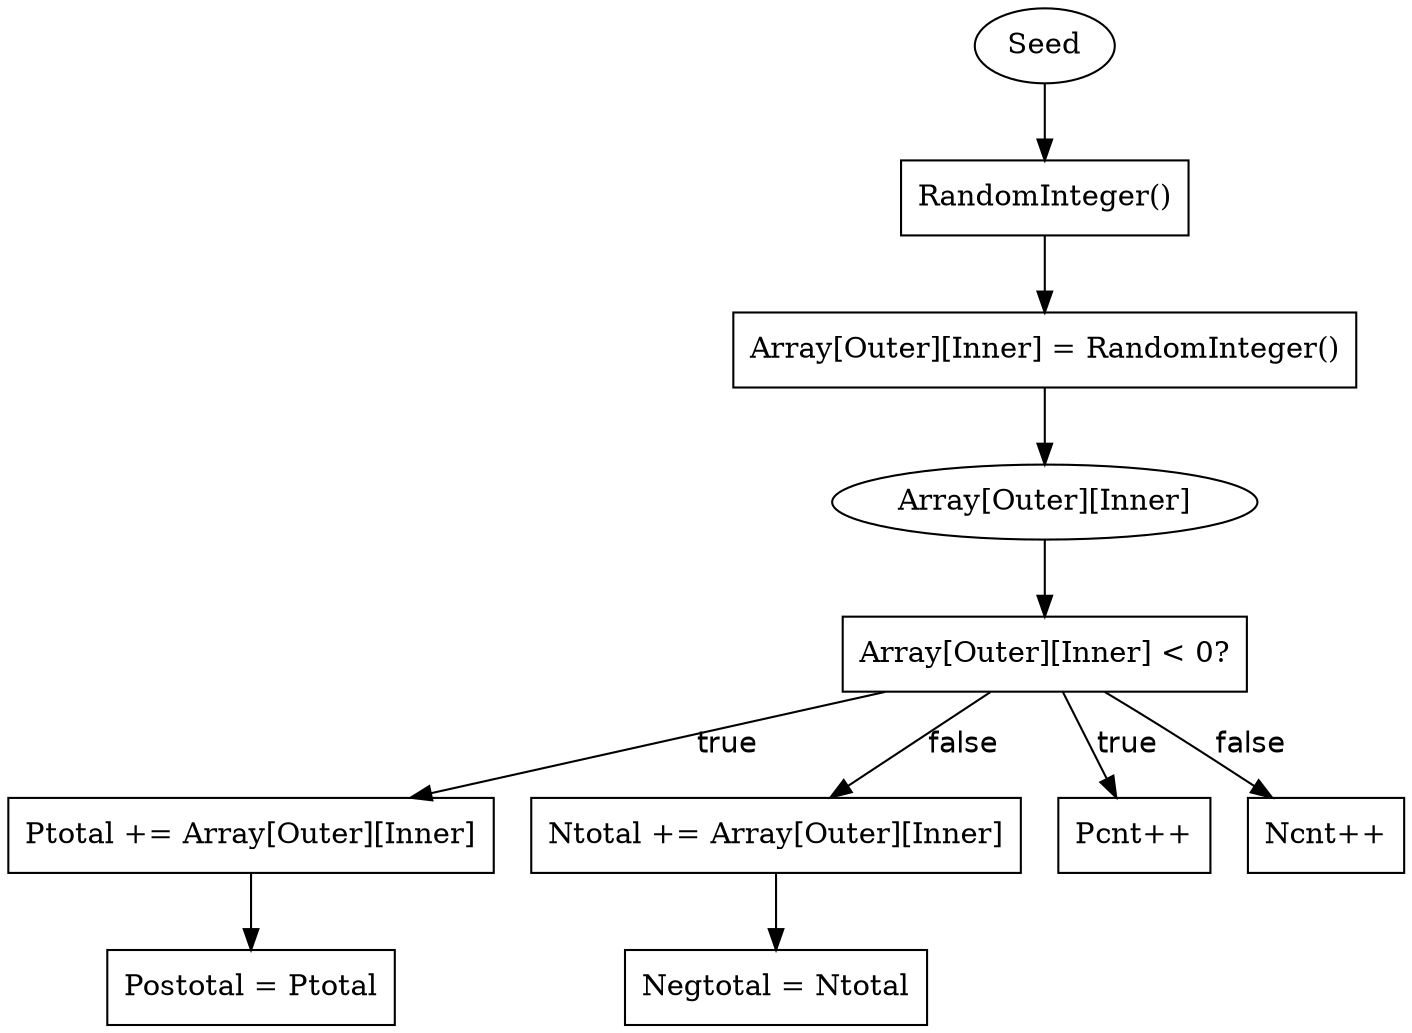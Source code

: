 digraph DFG {
    node [shape=box, style="", fillcolor=""];
    edge [fontname="Helvetica"];

    // Nodes for Array initialization
    Rand_Seed [label="Seed", shape=ellipse, fillcolor=lightblue];
    Rand_Compute [label="RandomInteger()"];
    Array_Assign [label="Array[Outer][Inner] = RandomInteger()"];

    // Nodes for Sum function
    Array_Access [label="Array[Outer][Inner]", shape=ellipse];
    Condition [label="Array[Outer][Inner] < 0?"];
    Ptotal_Update [label="Ptotal += Array[Outer][Inner]"];
    Ntotal_Update [label="Ntotal += Array[Outer][Inner]"];
    Pcnt_Update [label="Pcnt++"];
    Ncnt_Update [label="Ncnt++"];
    Postotal_Assign [label="Postotal = Ptotal"];
    Negtotal_Assign [label="Negtotal = Ntotal"];

    // Data flow edges
    Rand_Seed -> Rand_Compute;
    Rand_Compute -> Array_Assign;
    Array_Assign -> Array_Access;
    Array_Access -> Condition;
    Condition -> Ptotal_Update [label="true"];
    Condition -> Ntotal_Update [label="false"];
    Ptotal_Update -> Postotal_Assign;
    Ntotal_Update -> Negtotal_Assign;
    Condition -> Pcnt_Update [label="true"];
    Condition -> Ncnt_Update [label="false"];
}